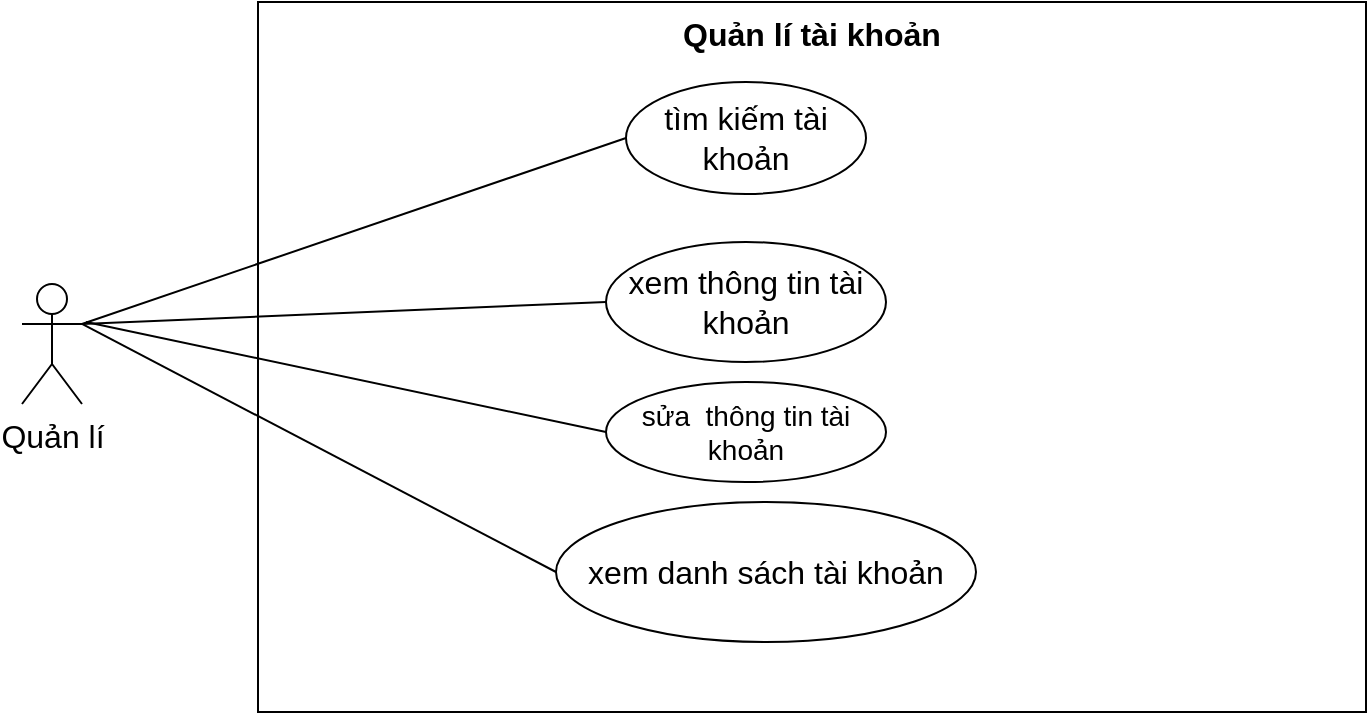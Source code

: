 <mxfile version="20.3.0" type="device"><diagram id="A9Ec36TPPYeSCJWIU4kd" name="Page-1"><mxGraphModel dx="1221" dy="2954" grid="1" gridSize="10" guides="1" tooltips="1" connect="1" arrows="1" fold="1" page="1" pageScale="1" pageWidth="850" pageHeight="1100" math="0" shadow="0"><root><mxCell id="0"/><mxCell id="1" parent="0"/><mxCell id="e1c0o1DKAeNQmRKfdcFN-57" value="Quản lí" style="shape=umlActor;verticalLabelPosition=bottom;verticalAlign=top;html=1;outlineConnect=0;fontSize=16;" parent="1" vertex="1"><mxGeometry x="158" y="-989" width="30" height="60" as="geometry"/></mxCell><mxCell id="e1c0o1DKAeNQmRKfdcFN-59" value="Quản lí tài khoản" style="shape=rect;html=1;verticalAlign=top;fontStyle=1;whiteSpace=wrap;align=center;fontSize=16;" parent="1" vertex="1"><mxGeometry x="276" y="-1130" width="554" height="355" as="geometry"/></mxCell><mxCell id="e1c0o1DKAeNQmRKfdcFN-61" value="" style="endArrow=none;html=1;rounded=0;fontSize=16;exitX=1;exitY=0.333;exitDx=0;exitDy=0;exitPerimeter=0;entryX=0;entryY=0.5;entryDx=0;entryDy=0;" parent="1" source="e1c0o1DKAeNQmRKfdcFN-57" target="e1c0o1DKAeNQmRKfdcFN-62" edge="1"><mxGeometry width="50" height="50" relative="1" as="geometry"><mxPoint x="645" y="-689" as="sourcePoint"/><mxPoint x="390" y="-995" as="targetPoint"/></mxGeometry></mxCell><mxCell id="e1c0o1DKAeNQmRKfdcFN-62" value="tìm kiếm tài khoản" style="ellipse;whiteSpace=wrap;html=1;fontSize=16;" parent="1" vertex="1"><mxGeometry x="460" y="-1090" width="120" height="56" as="geometry"/></mxCell><mxCell id="e1c0o1DKAeNQmRKfdcFN-63" value="xem thông tin tài khoản" style="ellipse;whiteSpace=wrap;html=1;fontSize=16;" parent="1" vertex="1"><mxGeometry x="450" y="-1010" width="140" height="60" as="geometry"/></mxCell><mxCell id="e1c0o1DKAeNQmRKfdcFN-64" value="xem danh sách tài khoản" style="ellipse;whiteSpace=wrap;html=1;fontSize=16;" parent="1" vertex="1"><mxGeometry x="425" y="-880" width="210" height="70" as="geometry"/></mxCell><mxCell id="e1c0o1DKAeNQmRKfdcFN-68" value="sửa&amp;nbsp; thông tin tài khoản" style="ellipse;whiteSpace=wrap;html=1;fontSize=14;" parent="1" vertex="1"><mxGeometry x="450" y="-940" width="140" height="50" as="geometry"/></mxCell><mxCell id="GEJlIAwKronnmenUM-Q4-1" value="" style="endArrow=none;html=1;rounded=0;exitX=1;exitY=0.333;exitDx=0;exitDy=0;exitPerimeter=0;entryX=0;entryY=0.5;entryDx=0;entryDy=0;" parent="1" source="e1c0o1DKAeNQmRKfdcFN-57" target="e1c0o1DKAeNQmRKfdcFN-64" edge="1"><mxGeometry width="50" height="50" relative="1" as="geometry"><mxPoint x="500" y="-950" as="sourcePoint"/><mxPoint x="550" y="-1000" as="targetPoint"/></mxGeometry></mxCell><mxCell id="XvP_l0ax6b9CPZk_FprI-1" value="" style="endArrow=none;html=1;rounded=0;exitX=1;exitY=0.333;exitDx=0;exitDy=0;exitPerimeter=0;entryX=0;entryY=0.5;entryDx=0;entryDy=0;" parent="1" source="e1c0o1DKAeNQmRKfdcFN-57" target="e1c0o1DKAeNQmRKfdcFN-63" edge="1"><mxGeometry width="50" height="50" relative="1" as="geometry"><mxPoint x="500" y="-1080" as="sourcePoint"/><mxPoint x="550" y="-1130" as="targetPoint"/></mxGeometry></mxCell><mxCell id="XvP_l0ax6b9CPZk_FprI-2" value="" style="endArrow=none;html=1;rounded=0;entryX=0;entryY=0.5;entryDx=0;entryDy=0;" parent="1" target="e1c0o1DKAeNQmRKfdcFN-68" edge="1"><mxGeometry width="50" height="50" relative="1" as="geometry"><mxPoint x="190" y="-970" as="sourcePoint"/><mxPoint x="550" y="-1130" as="targetPoint"/></mxGeometry></mxCell></root></mxGraphModel></diagram></mxfile>